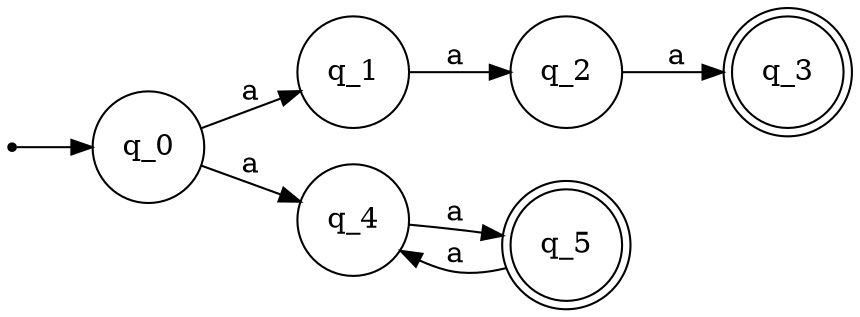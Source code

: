 digraph nfa_1 {
	rankdir=LR;
	size="8,5"
	node [shape=point]; qi
	node [shape=doublecircle]; q_3, q_5;
	node [shape=circle]
	qi -> q_0
	q_0 -> q_1 [label=a];
	q_0 -> q_4 [label=a];
	q_1 -> q_2 [label=a];
	q_4 -> q_5 [label=a];
	q_2 -> q_3 [label=a];
	q_5 -> q_4 [label=a];
}
